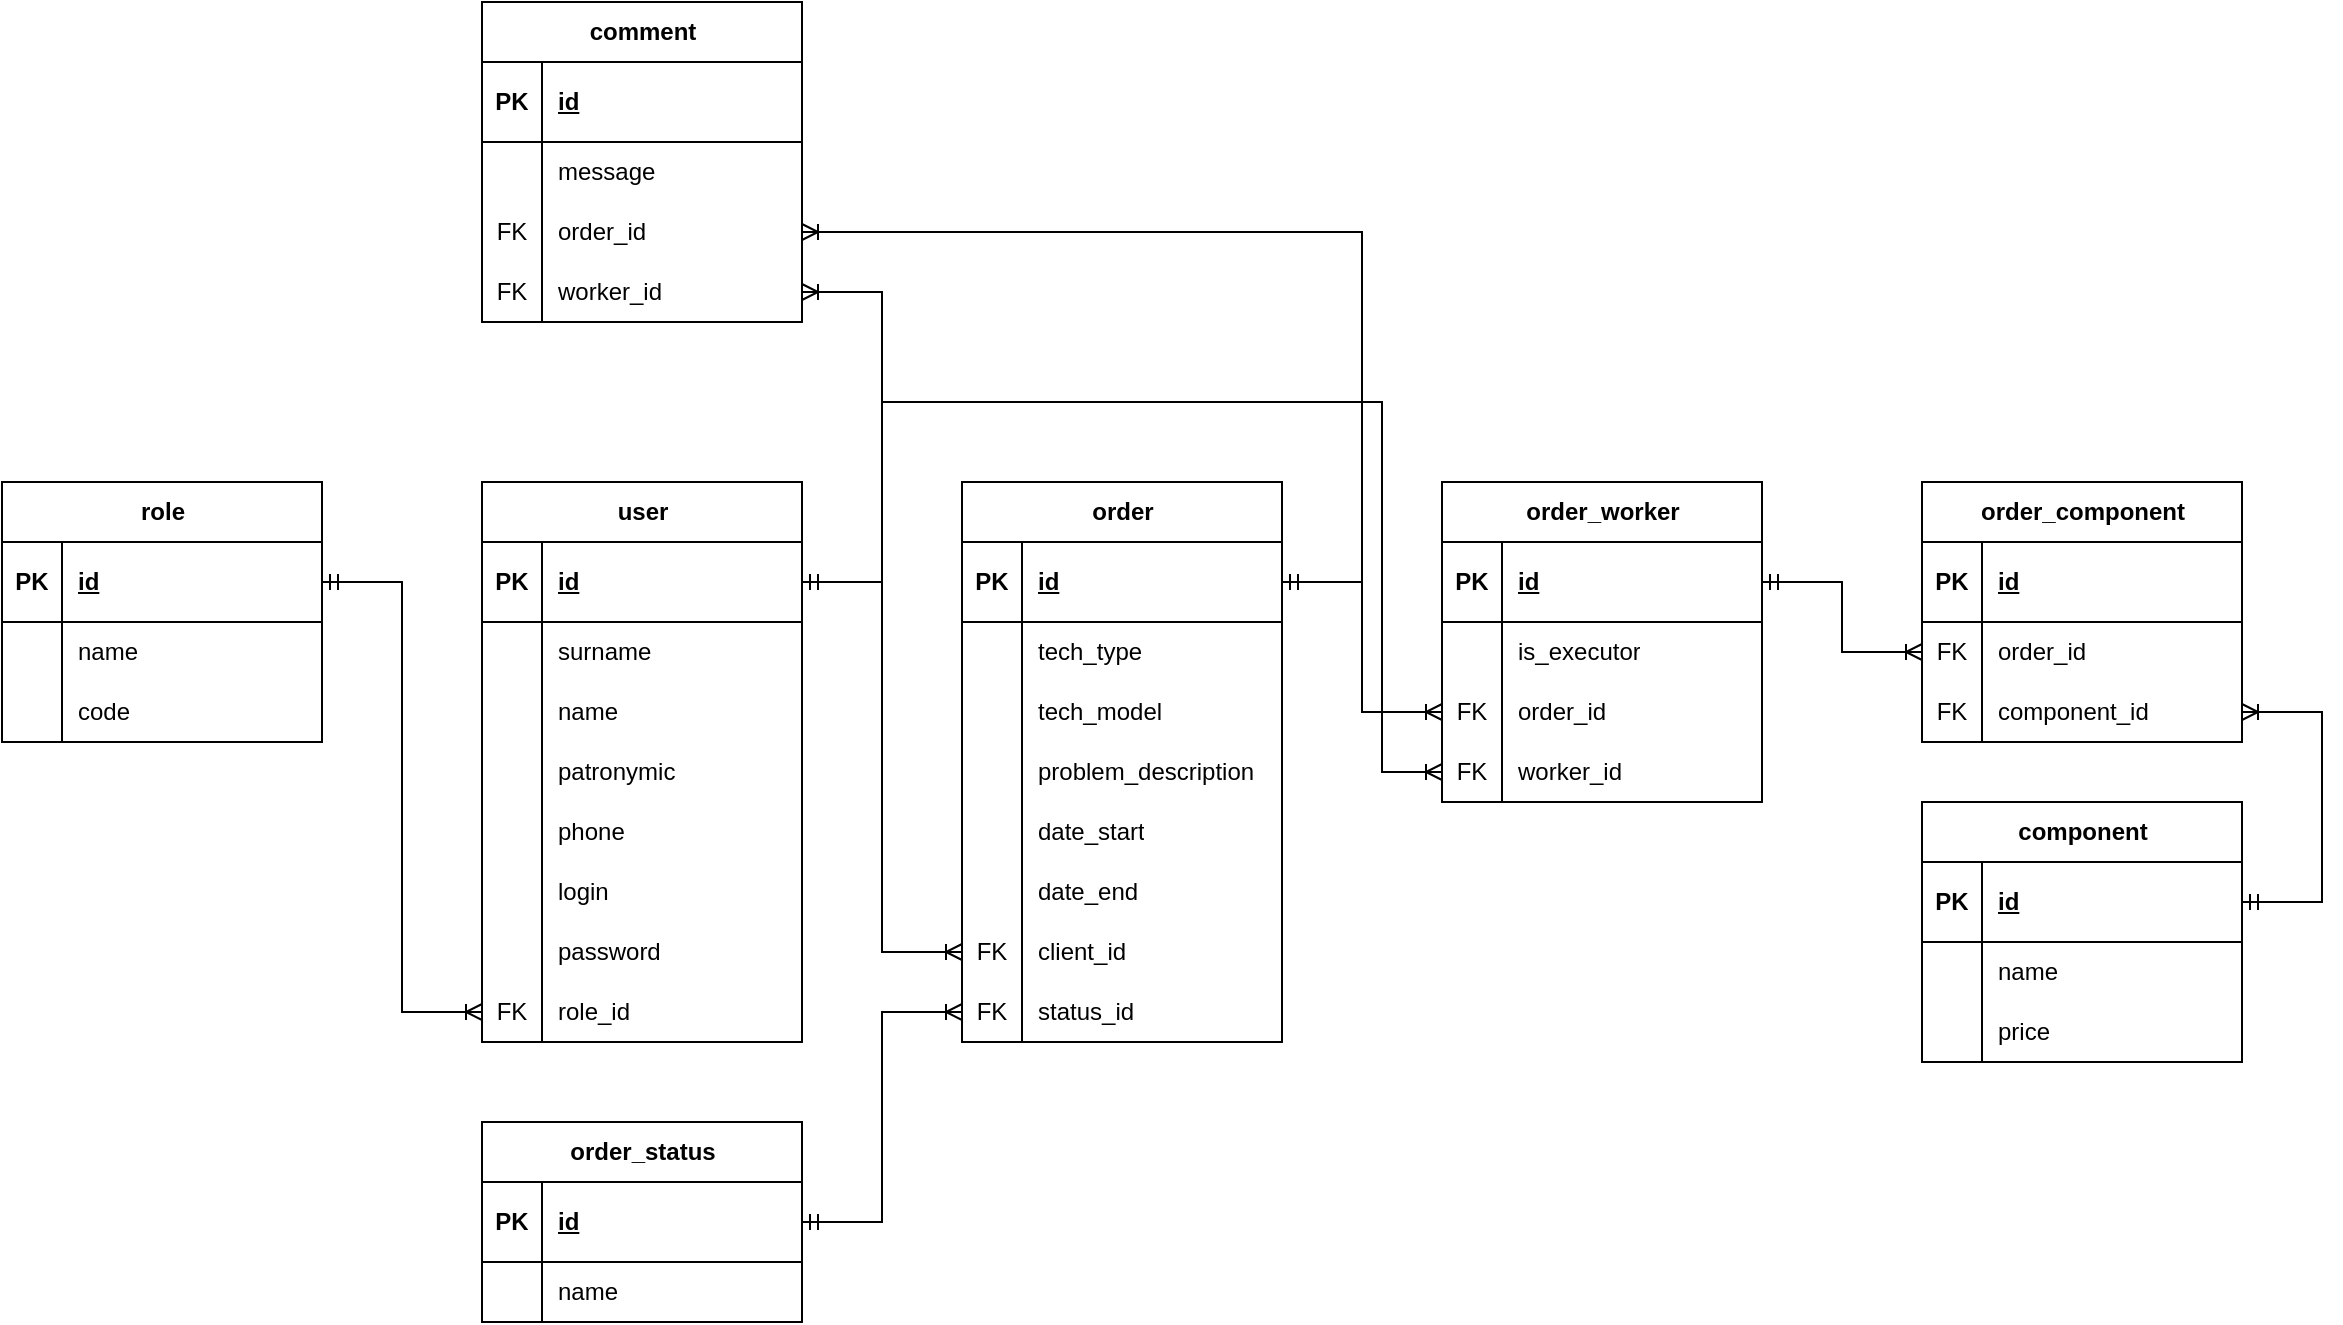 <mxfile version="15.7.3" type="device"><diagram id="bBFixAS0DrhPVxYK0DQF" name="Страница 1"><mxGraphModel dx="275" dy="865" grid="1" gridSize="10" guides="1" tooltips="1" connect="1" arrows="1" fold="1" page="1" pageScale="1" pageWidth="827" pageHeight="1169" math="0" shadow="0"><root><mxCell id="0"/><mxCell id="1" parent="0"/><mxCell id="Wb3iRAoy9shDmQej-OKJ-7" value="order" style="shape=table;startSize=30;container=1;collapsible=1;childLayout=tableLayout;fixedRows=1;rowLines=0;fontStyle=1;align=center;resizeLast=1;html=1;" parent="1" vertex="1"><mxGeometry x="1360" y="720" width="160" height="280" as="geometry"/></mxCell><mxCell id="Wb3iRAoy9shDmQej-OKJ-8" value="" style="shape=tableRow;horizontal=0;startSize=0;swimlaneHead=0;swimlaneBody=0;fillColor=none;collapsible=0;dropTarget=0;points=[[0,0.5],[1,0.5]];portConstraint=eastwest;top=0;left=0;right=0;bottom=1;" parent="Wb3iRAoy9shDmQej-OKJ-7" vertex="1"><mxGeometry y="30" width="160" height="40" as="geometry"/></mxCell><mxCell id="Wb3iRAoy9shDmQej-OKJ-9" value="PK" style="shape=partialRectangle;connectable=0;fillColor=none;top=0;left=0;bottom=0;right=0;fontStyle=1;overflow=hidden;whiteSpace=wrap;html=1;" parent="Wb3iRAoy9shDmQej-OKJ-8" vertex="1"><mxGeometry width="30" height="40" as="geometry"><mxRectangle width="30" height="40" as="alternateBounds"/></mxGeometry></mxCell><mxCell id="Wb3iRAoy9shDmQej-OKJ-10" value="id" style="shape=partialRectangle;connectable=0;fillColor=none;top=0;left=0;bottom=0;right=0;align=left;spacingLeft=6;fontStyle=5;overflow=hidden;whiteSpace=wrap;html=1;" parent="Wb3iRAoy9shDmQej-OKJ-8" vertex="1"><mxGeometry x="30" width="130" height="40" as="geometry"><mxRectangle width="130" height="40" as="alternateBounds"/></mxGeometry></mxCell><mxCell id="Wb3iRAoy9shDmQej-OKJ-11" value="" style="shape=tableRow;horizontal=0;startSize=0;swimlaneHead=0;swimlaneBody=0;fillColor=none;collapsible=0;dropTarget=0;points=[[0,0.5],[1,0.5]];portConstraint=eastwest;top=0;left=0;right=0;bottom=0;" parent="Wb3iRAoy9shDmQej-OKJ-7" vertex="1"><mxGeometry y="70" width="160" height="30" as="geometry"/></mxCell><mxCell id="Wb3iRAoy9shDmQej-OKJ-12" value="" style="shape=partialRectangle;connectable=0;fillColor=none;top=0;left=0;bottom=0;right=0;editable=1;overflow=hidden;whiteSpace=wrap;html=1;" parent="Wb3iRAoy9shDmQej-OKJ-11" vertex="1"><mxGeometry width="30" height="30" as="geometry"><mxRectangle width="30" height="30" as="alternateBounds"/></mxGeometry></mxCell><mxCell id="Wb3iRAoy9shDmQej-OKJ-13" value="tech_type" style="shape=partialRectangle;connectable=0;fillColor=none;top=0;left=0;bottom=0;right=0;align=left;spacingLeft=6;overflow=hidden;whiteSpace=wrap;html=1;" parent="Wb3iRAoy9shDmQej-OKJ-11" vertex="1"><mxGeometry x="30" width="130" height="30" as="geometry"><mxRectangle width="130" height="30" as="alternateBounds"/></mxGeometry></mxCell><mxCell id="Wb3iRAoy9shDmQej-OKJ-14" value="" style="shape=tableRow;horizontal=0;startSize=0;swimlaneHead=0;swimlaneBody=0;fillColor=none;collapsible=0;dropTarget=0;points=[[0,0.5],[1,0.5]];portConstraint=eastwest;top=0;left=0;right=0;bottom=0;" parent="Wb3iRAoy9shDmQej-OKJ-7" vertex="1"><mxGeometry y="100" width="160" height="30" as="geometry"/></mxCell><mxCell id="Wb3iRAoy9shDmQej-OKJ-15" value="" style="shape=partialRectangle;connectable=0;fillColor=none;top=0;left=0;bottom=0;right=0;editable=1;overflow=hidden;whiteSpace=wrap;html=1;" parent="Wb3iRAoy9shDmQej-OKJ-14" vertex="1"><mxGeometry width="30" height="30" as="geometry"><mxRectangle width="30" height="30" as="alternateBounds"/></mxGeometry></mxCell><mxCell id="Wb3iRAoy9shDmQej-OKJ-16" value="tech_model" style="shape=partialRectangle;connectable=0;fillColor=none;top=0;left=0;bottom=0;right=0;align=left;spacingLeft=6;overflow=hidden;whiteSpace=wrap;html=1;" parent="Wb3iRAoy9shDmQej-OKJ-14" vertex="1"><mxGeometry x="30" width="130" height="30" as="geometry"><mxRectangle width="130" height="30" as="alternateBounds"/></mxGeometry></mxCell><mxCell id="Wb3iRAoy9shDmQej-OKJ-17" value="" style="shape=tableRow;horizontal=0;startSize=0;swimlaneHead=0;swimlaneBody=0;fillColor=none;collapsible=0;dropTarget=0;points=[[0,0.5],[1,0.5]];portConstraint=eastwest;top=0;left=0;right=0;bottom=0;" parent="Wb3iRAoy9shDmQej-OKJ-7" vertex="1"><mxGeometry y="130" width="160" height="30" as="geometry"/></mxCell><mxCell id="Wb3iRAoy9shDmQej-OKJ-18" value="" style="shape=partialRectangle;connectable=0;fillColor=none;top=0;left=0;bottom=0;right=0;editable=1;overflow=hidden;whiteSpace=wrap;html=1;" parent="Wb3iRAoy9shDmQej-OKJ-17" vertex="1"><mxGeometry width="30" height="30" as="geometry"><mxRectangle width="30" height="30" as="alternateBounds"/></mxGeometry></mxCell><mxCell id="Wb3iRAoy9shDmQej-OKJ-19" value="problem_description" style="shape=partialRectangle;connectable=0;fillColor=none;top=0;left=0;bottom=0;right=0;align=left;spacingLeft=6;overflow=hidden;whiteSpace=wrap;html=1;" parent="Wb3iRAoy9shDmQej-OKJ-17" vertex="1"><mxGeometry x="30" width="130" height="30" as="geometry"><mxRectangle width="130" height="30" as="alternateBounds"/></mxGeometry></mxCell><mxCell id="Wb3iRAoy9shDmQej-OKJ-20" style="shape=tableRow;horizontal=0;startSize=0;swimlaneHead=0;swimlaneBody=0;fillColor=none;collapsible=0;dropTarget=0;points=[[0,0.5],[1,0.5]];portConstraint=eastwest;top=0;left=0;right=0;bottom=0;" parent="Wb3iRAoy9shDmQej-OKJ-7" vertex="1"><mxGeometry y="160" width="160" height="30" as="geometry"/></mxCell><mxCell id="Wb3iRAoy9shDmQej-OKJ-21" style="shape=partialRectangle;connectable=0;fillColor=none;top=0;left=0;bottom=0;right=0;editable=1;overflow=hidden;whiteSpace=wrap;html=1;" parent="Wb3iRAoy9shDmQej-OKJ-20" vertex="1"><mxGeometry width="30" height="30" as="geometry"><mxRectangle width="30" height="30" as="alternateBounds"/></mxGeometry></mxCell><mxCell id="Wb3iRAoy9shDmQej-OKJ-22" value="date_start" style="shape=partialRectangle;connectable=0;fillColor=none;top=0;left=0;bottom=0;right=0;align=left;spacingLeft=6;overflow=hidden;whiteSpace=wrap;html=1;" parent="Wb3iRAoy9shDmQej-OKJ-20" vertex="1"><mxGeometry x="30" width="130" height="30" as="geometry"><mxRectangle width="130" height="30" as="alternateBounds"/></mxGeometry></mxCell><mxCell id="Wb3iRAoy9shDmQej-OKJ-23" style="shape=tableRow;horizontal=0;startSize=0;swimlaneHead=0;swimlaneBody=0;fillColor=none;collapsible=0;dropTarget=0;points=[[0,0.5],[1,0.5]];portConstraint=eastwest;top=0;left=0;right=0;bottom=0;" parent="Wb3iRAoy9shDmQej-OKJ-7" vertex="1"><mxGeometry y="190" width="160" height="30" as="geometry"/></mxCell><mxCell id="Wb3iRAoy9shDmQej-OKJ-24" value="" style="shape=partialRectangle;connectable=0;fillColor=none;top=0;left=0;bottom=0;right=0;editable=1;overflow=hidden;whiteSpace=wrap;html=1;" parent="Wb3iRAoy9shDmQej-OKJ-23" vertex="1"><mxGeometry width="30" height="30" as="geometry"><mxRectangle width="30" height="30" as="alternateBounds"/></mxGeometry></mxCell><mxCell id="Wb3iRAoy9shDmQej-OKJ-25" value="date_end" style="shape=partialRectangle;connectable=0;fillColor=none;top=0;left=0;bottom=0;right=0;align=left;spacingLeft=6;overflow=hidden;whiteSpace=wrap;html=1;" parent="Wb3iRAoy9shDmQej-OKJ-23" vertex="1"><mxGeometry x="30" width="130" height="30" as="geometry"><mxRectangle width="130" height="30" as="alternateBounds"/></mxGeometry></mxCell><mxCell id="Wb3iRAoy9shDmQej-OKJ-26" style="shape=tableRow;horizontal=0;startSize=0;swimlaneHead=0;swimlaneBody=0;fillColor=none;collapsible=0;dropTarget=0;points=[[0,0.5],[1,0.5]];portConstraint=eastwest;top=0;left=0;right=0;bottom=0;" parent="Wb3iRAoy9shDmQej-OKJ-7" vertex="1"><mxGeometry y="220" width="160" height="30" as="geometry"/></mxCell><mxCell id="Wb3iRAoy9shDmQej-OKJ-27" value="FK" style="shape=partialRectangle;connectable=0;fillColor=none;top=0;left=0;bottom=0;right=0;editable=1;overflow=hidden;whiteSpace=wrap;html=1;" parent="Wb3iRAoy9shDmQej-OKJ-26" vertex="1"><mxGeometry width="30" height="30" as="geometry"><mxRectangle width="30" height="30" as="alternateBounds"/></mxGeometry></mxCell><mxCell id="Wb3iRAoy9shDmQej-OKJ-28" value="client_id" style="shape=partialRectangle;connectable=0;fillColor=none;top=0;left=0;bottom=0;right=0;align=left;spacingLeft=6;overflow=hidden;whiteSpace=wrap;html=1;" parent="Wb3iRAoy9shDmQej-OKJ-26" vertex="1"><mxGeometry x="30" width="130" height="30" as="geometry"><mxRectangle width="130" height="30" as="alternateBounds"/></mxGeometry></mxCell><mxCell id="Wb3iRAoy9shDmQej-OKJ-29" style="shape=tableRow;horizontal=0;startSize=0;swimlaneHead=0;swimlaneBody=0;fillColor=none;collapsible=0;dropTarget=0;points=[[0,0.5],[1,0.5]];portConstraint=eastwest;top=0;left=0;right=0;bottom=0;" parent="Wb3iRAoy9shDmQej-OKJ-7" vertex="1"><mxGeometry y="250" width="160" height="30" as="geometry"/></mxCell><mxCell id="Wb3iRAoy9shDmQej-OKJ-30" value="FK" style="shape=partialRectangle;connectable=0;fillColor=none;top=0;left=0;bottom=0;right=0;editable=1;overflow=hidden;whiteSpace=wrap;html=1;" parent="Wb3iRAoy9shDmQej-OKJ-29" vertex="1"><mxGeometry width="30" height="30" as="geometry"><mxRectangle width="30" height="30" as="alternateBounds"/></mxGeometry></mxCell><mxCell id="Wb3iRAoy9shDmQej-OKJ-31" value="status_id" style="shape=partialRectangle;connectable=0;fillColor=none;top=0;left=0;bottom=0;right=0;align=left;spacingLeft=6;overflow=hidden;whiteSpace=wrap;html=1;" parent="Wb3iRAoy9shDmQej-OKJ-29" vertex="1"><mxGeometry x="30" width="130" height="30" as="geometry"><mxRectangle width="130" height="30" as="alternateBounds"/></mxGeometry></mxCell><mxCell id="Wb3iRAoy9shDmQej-OKJ-32" value="order_status" style="shape=table;startSize=30;container=1;collapsible=1;childLayout=tableLayout;fixedRows=1;rowLines=0;fontStyle=1;align=center;resizeLast=1;html=1;" parent="1" vertex="1"><mxGeometry x="1120" y="1040" width="160" height="100" as="geometry"/></mxCell><mxCell id="Wb3iRAoy9shDmQej-OKJ-33" value="" style="shape=tableRow;horizontal=0;startSize=0;swimlaneHead=0;swimlaneBody=0;fillColor=none;collapsible=0;dropTarget=0;points=[[0,0.5],[1,0.5]];portConstraint=eastwest;top=0;left=0;right=0;bottom=1;" parent="Wb3iRAoy9shDmQej-OKJ-32" vertex="1"><mxGeometry y="30" width="160" height="40" as="geometry"/></mxCell><mxCell id="Wb3iRAoy9shDmQej-OKJ-34" value="PK" style="shape=partialRectangle;connectable=0;fillColor=none;top=0;left=0;bottom=0;right=0;fontStyle=1;overflow=hidden;whiteSpace=wrap;html=1;" parent="Wb3iRAoy9shDmQej-OKJ-33" vertex="1"><mxGeometry width="30" height="40" as="geometry"><mxRectangle width="30" height="40" as="alternateBounds"/></mxGeometry></mxCell><mxCell id="Wb3iRAoy9shDmQej-OKJ-35" value="id" style="shape=partialRectangle;connectable=0;fillColor=none;top=0;left=0;bottom=0;right=0;align=left;spacingLeft=6;fontStyle=5;overflow=hidden;whiteSpace=wrap;html=1;" parent="Wb3iRAoy9shDmQej-OKJ-33" vertex="1"><mxGeometry x="30" width="130" height="40" as="geometry"><mxRectangle width="130" height="40" as="alternateBounds"/></mxGeometry></mxCell><mxCell id="Wb3iRAoy9shDmQej-OKJ-36" value="" style="shape=tableRow;horizontal=0;startSize=0;swimlaneHead=0;swimlaneBody=0;fillColor=none;collapsible=0;dropTarget=0;points=[[0,0.5],[1,0.5]];portConstraint=eastwest;top=0;left=0;right=0;bottom=0;" parent="Wb3iRAoy9shDmQej-OKJ-32" vertex="1"><mxGeometry y="70" width="160" height="30" as="geometry"/></mxCell><mxCell id="Wb3iRAoy9shDmQej-OKJ-37" value="" style="shape=partialRectangle;connectable=0;fillColor=none;top=0;left=0;bottom=0;right=0;editable=1;overflow=hidden;whiteSpace=wrap;html=1;" parent="Wb3iRAoy9shDmQej-OKJ-36" vertex="1"><mxGeometry width="30" height="30" as="geometry"><mxRectangle width="30" height="30" as="alternateBounds"/></mxGeometry></mxCell><mxCell id="Wb3iRAoy9shDmQej-OKJ-38" value="name" style="shape=partialRectangle;connectable=0;fillColor=none;top=0;left=0;bottom=0;right=0;align=left;spacingLeft=6;overflow=hidden;whiteSpace=wrap;html=1;" parent="Wb3iRAoy9shDmQej-OKJ-36" vertex="1"><mxGeometry x="30" width="130" height="30" as="geometry"><mxRectangle width="130" height="30" as="alternateBounds"/></mxGeometry></mxCell><mxCell id="Wb3iRAoy9shDmQej-OKJ-40" value="user" style="shape=table;startSize=30;container=1;collapsible=1;childLayout=tableLayout;fixedRows=1;rowLines=0;fontStyle=1;align=center;resizeLast=1;html=1;" parent="1" vertex="1"><mxGeometry x="1120" y="720" width="160" height="280" as="geometry"/></mxCell><mxCell id="Wb3iRAoy9shDmQej-OKJ-41" value="" style="shape=tableRow;horizontal=0;startSize=0;swimlaneHead=0;swimlaneBody=0;fillColor=none;collapsible=0;dropTarget=0;points=[[0,0.5],[1,0.5]];portConstraint=eastwest;top=0;left=0;right=0;bottom=1;" parent="Wb3iRAoy9shDmQej-OKJ-40" vertex="1"><mxGeometry y="30" width="160" height="40" as="geometry"/></mxCell><mxCell id="Wb3iRAoy9shDmQej-OKJ-42" value="PK" style="shape=partialRectangle;connectable=0;fillColor=none;top=0;left=0;bottom=0;right=0;fontStyle=1;overflow=hidden;whiteSpace=wrap;html=1;" parent="Wb3iRAoy9shDmQej-OKJ-41" vertex="1"><mxGeometry width="30" height="40" as="geometry"><mxRectangle width="30" height="40" as="alternateBounds"/></mxGeometry></mxCell><mxCell id="Wb3iRAoy9shDmQej-OKJ-43" value="id" style="shape=partialRectangle;connectable=0;fillColor=none;top=0;left=0;bottom=0;right=0;align=left;spacingLeft=6;fontStyle=5;overflow=hidden;whiteSpace=wrap;html=1;" parent="Wb3iRAoy9shDmQej-OKJ-41" vertex="1"><mxGeometry x="30" width="130" height="40" as="geometry"><mxRectangle width="130" height="40" as="alternateBounds"/></mxGeometry></mxCell><mxCell id="Wb3iRAoy9shDmQej-OKJ-44" value="" style="shape=tableRow;horizontal=0;startSize=0;swimlaneHead=0;swimlaneBody=0;fillColor=none;collapsible=0;dropTarget=0;points=[[0,0.5],[1,0.5]];portConstraint=eastwest;top=0;left=0;right=0;bottom=0;" parent="Wb3iRAoy9shDmQej-OKJ-40" vertex="1"><mxGeometry y="70" width="160" height="30" as="geometry"/></mxCell><mxCell id="Wb3iRAoy9shDmQej-OKJ-45" value="" style="shape=partialRectangle;connectable=0;fillColor=none;top=0;left=0;bottom=0;right=0;editable=1;overflow=hidden;whiteSpace=wrap;html=1;" parent="Wb3iRAoy9shDmQej-OKJ-44" vertex="1"><mxGeometry width="30" height="30" as="geometry"><mxRectangle width="30" height="30" as="alternateBounds"/></mxGeometry></mxCell><mxCell id="Wb3iRAoy9shDmQej-OKJ-46" value="surname" style="shape=partialRectangle;connectable=0;fillColor=none;top=0;left=0;bottom=0;right=0;align=left;spacingLeft=6;overflow=hidden;whiteSpace=wrap;html=1;" parent="Wb3iRAoy9shDmQej-OKJ-44" vertex="1"><mxGeometry x="30" width="130" height="30" as="geometry"><mxRectangle width="130" height="30" as="alternateBounds"/></mxGeometry></mxCell><mxCell id="Wb3iRAoy9shDmQej-OKJ-47" value="" style="shape=tableRow;horizontal=0;startSize=0;swimlaneHead=0;swimlaneBody=0;fillColor=none;collapsible=0;dropTarget=0;points=[[0,0.5],[1,0.5]];portConstraint=eastwest;top=0;left=0;right=0;bottom=0;" parent="Wb3iRAoy9shDmQej-OKJ-40" vertex="1"><mxGeometry y="100" width="160" height="30" as="geometry"/></mxCell><mxCell id="Wb3iRAoy9shDmQej-OKJ-48" value="" style="shape=partialRectangle;connectable=0;fillColor=none;top=0;left=0;bottom=0;right=0;editable=1;overflow=hidden;whiteSpace=wrap;html=1;" parent="Wb3iRAoy9shDmQej-OKJ-47" vertex="1"><mxGeometry width="30" height="30" as="geometry"><mxRectangle width="30" height="30" as="alternateBounds"/></mxGeometry></mxCell><mxCell id="Wb3iRAoy9shDmQej-OKJ-49" value="name" style="shape=partialRectangle;connectable=0;fillColor=none;top=0;left=0;bottom=0;right=0;align=left;spacingLeft=6;overflow=hidden;whiteSpace=wrap;html=1;" parent="Wb3iRAoy9shDmQej-OKJ-47" vertex="1"><mxGeometry x="30" width="130" height="30" as="geometry"><mxRectangle width="130" height="30" as="alternateBounds"/></mxGeometry></mxCell><mxCell id="Wb3iRAoy9shDmQej-OKJ-50" value="" style="shape=tableRow;horizontal=0;startSize=0;swimlaneHead=0;swimlaneBody=0;fillColor=none;collapsible=0;dropTarget=0;points=[[0,0.5],[1,0.5]];portConstraint=eastwest;top=0;left=0;right=0;bottom=0;" parent="Wb3iRAoy9shDmQej-OKJ-40" vertex="1"><mxGeometry y="130" width="160" height="30" as="geometry"/></mxCell><mxCell id="Wb3iRAoy9shDmQej-OKJ-51" value="" style="shape=partialRectangle;connectable=0;fillColor=none;top=0;left=0;bottom=0;right=0;editable=1;overflow=hidden;whiteSpace=wrap;html=1;" parent="Wb3iRAoy9shDmQej-OKJ-50" vertex="1"><mxGeometry width="30" height="30" as="geometry"><mxRectangle width="30" height="30" as="alternateBounds"/></mxGeometry></mxCell><mxCell id="Wb3iRAoy9shDmQej-OKJ-52" value="patronymic" style="shape=partialRectangle;connectable=0;fillColor=none;top=0;left=0;bottom=0;right=0;align=left;spacingLeft=6;overflow=hidden;whiteSpace=wrap;html=1;" parent="Wb3iRAoy9shDmQej-OKJ-50" vertex="1"><mxGeometry x="30" width="130" height="30" as="geometry"><mxRectangle width="130" height="30" as="alternateBounds"/></mxGeometry></mxCell><mxCell id="Wb3iRAoy9shDmQej-OKJ-53" style="shape=tableRow;horizontal=0;startSize=0;swimlaneHead=0;swimlaneBody=0;fillColor=none;collapsible=0;dropTarget=0;points=[[0,0.5],[1,0.5]];portConstraint=eastwest;top=0;left=0;right=0;bottom=0;" parent="Wb3iRAoy9shDmQej-OKJ-40" vertex="1"><mxGeometry y="160" width="160" height="30" as="geometry"/></mxCell><mxCell id="Wb3iRAoy9shDmQej-OKJ-54" style="shape=partialRectangle;connectable=0;fillColor=none;top=0;left=0;bottom=0;right=0;editable=1;overflow=hidden;whiteSpace=wrap;html=1;" parent="Wb3iRAoy9shDmQej-OKJ-53" vertex="1"><mxGeometry width="30" height="30" as="geometry"><mxRectangle width="30" height="30" as="alternateBounds"/></mxGeometry></mxCell><mxCell id="Wb3iRAoy9shDmQej-OKJ-55" value="phone" style="shape=partialRectangle;connectable=0;fillColor=none;top=0;left=0;bottom=0;right=0;align=left;spacingLeft=6;overflow=hidden;whiteSpace=wrap;html=1;" parent="Wb3iRAoy9shDmQej-OKJ-53" vertex="1"><mxGeometry x="30" width="130" height="30" as="geometry"><mxRectangle width="130" height="30" as="alternateBounds"/></mxGeometry></mxCell><mxCell id="Wb3iRAoy9shDmQej-OKJ-56" style="shape=tableRow;horizontal=0;startSize=0;swimlaneHead=0;swimlaneBody=0;fillColor=none;collapsible=0;dropTarget=0;points=[[0,0.5],[1,0.5]];portConstraint=eastwest;top=0;left=0;right=0;bottom=0;" parent="Wb3iRAoy9shDmQej-OKJ-40" vertex="1"><mxGeometry y="190" width="160" height="30" as="geometry"/></mxCell><mxCell id="Wb3iRAoy9shDmQej-OKJ-57" style="shape=partialRectangle;connectable=0;fillColor=none;top=0;left=0;bottom=0;right=0;editable=1;overflow=hidden;whiteSpace=wrap;html=1;" parent="Wb3iRAoy9shDmQej-OKJ-56" vertex="1"><mxGeometry width="30" height="30" as="geometry"><mxRectangle width="30" height="30" as="alternateBounds"/></mxGeometry></mxCell><mxCell id="Wb3iRAoy9shDmQej-OKJ-58" value="login" style="shape=partialRectangle;connectable=0;fillColor=none;top=0;left=0;bottom=0;right=0;align=left;spacingLeft=6;overflow=hidden;whiteSpace=wrap;html=1;" parent="Wb3iRAoy9shDmQej-OKJ-56" vertex="1"><mxGeometry x="30" width="130" height="30" as="geometry"><mxRectangle width="130" height="30" as="alternateBounds"/></mxGeometry></mxCell><mxCell id="Wb3iRAoy9shDmQej-OKJ-59" style="shape=tableRow;horizontal=0;startSize=0;swimlaneHead=0;swimlaneBody=0;fillColor=none;collapsible=0;dropTarget=0;points=[[0,0.5],[1,0.5]];portConstraint=eastwest;top=0;left=0;right=0;bottom=0;" parent="Wb3iRAoy9shDmQej-OKJ-40" vertex="1"><mxGeometry y="220" width="160" height="30" as="geometry"/></mxCell><mxCell id="Wb3iRAoy9shDmQej-OKJ-60" style="shape=partialRectangle;connectable=0;fillColor=none;top=0;left=0;bottom=0;right=0;editable=1;overflow=hidden;whiteSpace=wrap;html=1;" parent="Wb3iRAoy9shDmQej-OKJ-59" vertex="1"><mxGeometry width="30" height="30" as="geometry"><mxRectangle width="30" height="30" as="alternateBounds"/></mxGeometry></mxCell><mxCell id="Wb3iRAoy9shDmQej-OKJ-61" value="password" style="shape=partialRectangle;connectable=0;fillColor=none;top=0;left=0;bottom=0;right=0;align=left;spacingLeft=6;overflow=hidden;whiteSpace=wrap;html=1;" parent="Wb3iRAoy9shDmQej-OKJ-59" vertex="1"><mxGeometry x="30" width="130" height="30" as="geometry"><mxRectangle width="130" height="30" as="alternateBounds"/></mxGeometry></mxCell><mxCell id="Wb3iRAoy9shDmQej-OKJ-62" style="shape=tableRow;horizontal=0;startSize=0;swimlaneHead=0;swimlaneBody=0;fillColor=none;collapsible=0;dropTarget=0;points=[[0,0.5],[1,0.5]];portConstraint=eastwest;top=0;left=0;right=0;bottom=0;" parent="Wb3iRAoy9shDmQej-OKJ-40" vertex="1"><mxGeometry y="250" width="160" height="30" as="geometry"/></mxCell><mxCell id="Wb3iRAoy9shDmQej-OKJ-63" value="FK" style="shape=partialRectangle;connectable=0;fillColor=none;top=0;left=0;bottom=0;right=0;editable=1;overflow=hidden;whiteSpace=wrap;html=1;" parent="Wb3iRAoy9shDmQej-OKJ-62" vertex="1"><mxGeometry width="30" height="30" as="geometry"><mxRectangle width="30" height="30" as="alternateBounds"/></mxGeometry></mxCell><mxCell id="Wb3iRAoy9shDmQej-OKJ-64" value="role_id" style="shape=partialRectangle;connectable=0;fillColor=none;top=0;left=0;bottom=0;right=0;align=left;spacingLeft=6;overflow=hidden;whiteSpace=wrap;html=1;" parent="Wb3iRAoy9shDmQej-OKJ-62" vertex="1"><mxGeometry x="30" width="130" height="30" as="geometry"><mxRectangle width="130" height="30" as="alternateBounds"/></mxGeometry></mxCell><mxCell id="Wb3iRAoy9shDmQej-OKJ-65" value="role" style="shape=table;startSize=30;container=1;collapsible=1;childLayout=tableLayout;fixedRows=1;rowLines=0;fontStyle=1;align=center;resizeLast=1;html=1;" parent="1" vertex="1"><mxGeometry x="880" y="720" width="160" height="130" as="geometry"/></mxCell><mxCell id="Wb3iRAoy9shDmQej-OKJ-66" value="" style="shape=tableRow;horizontal=0;startSize=0;swimlaneHead=0;swimlaneBody=0;fillColor=none;collapsible=0;dropTarget=0;points=[[0,0.5],[1,0.5]];portConstraint=eastwest;top=0;left=0;right=0;bottom=1;" parent="Wb3iRAoy9shDmQej-OKJ-65" vertex="1"><mxGeometry y="30" width="160" height="40" as="geometry"/></mxCell><mxCell id="Wb3iRAoy9shDmQej-OKJ-67" value="PK" style="shape=partialRectangle;connectable=0;fillColor=none;top=0;left=0;bottom=0;right=0;fontStyle=1;overflow=hidden;whiteSpace=wrap;html=1;" parent="Wb3iRAoy9shDmQej-OKJ-66" vertex="1"><mxGeometry width="30" height="40" as="geometry"><mxRectangle width="30" height="40" as="alternateBounds"/></mxGeometry></mxCell><mxCell id="Wb3iRAoy9shDmQej-OKJ-68" value="id" style="shape=partialRectangle;connectable=0;fillColor=none;top=0;left=0;bottom=0;right=0;align=left;spacingLeft=6;fontStyle=5;overflow=hidden;whiteSpace=wrap;html=1;" parent="Wb3iRAoy9shDmQej-OKJ-66" vertex="1"><mxGeometry x="30" width="130" height="40" as="geometry"><mxRectangle width="130" height="40" as="alternateBounds"/></mxGeometry></mxCell><mxCell id="Wb3iRAoy9shDmQej-OKJ-69" value="" style="shape=tableRow;horizontal=0;startSize=0;swimlaneHead=0;swimlaneBody=0;fillColor=none;collapsible=0;dropTarget=0;points=[[0,0.5],[1,0.5]];portConstraint=eastwest;top=0;left=0;right=0;bottom=0;" parent="Wb3iRAoy9shDmQej-OKJ-65" vertex="1"><mxGeometry y="70" width="160" height="30" as="geometry"/></mxCell><mxCell id="Wb3iRAoy9shDmQej-OKJ-70" value="" style="shape=partialRectangle;connectable=0;fillColor=none;top=0;left=0;bottom=0;right=0;editable=1;overflow=hidden;whiteSpace=wrap;html=1;" parent="Wb3iRAoy9shDmQej-OKJ-69" vertex="1"><mxGeometry width="30" height="30" as="geometry"><mxRectangle width="30" height="30" as="alternateBounds"/></mxGeometry></mxCell><mxCell id="Wb3iRAoy9shDmQej-OKJ-71" value="name" style="shape=partialRectangle;connectable=0;fillColor=none;top=0;left=0;bottom=0;right=0;align=left;spacingLeft=6;overflow=hidden;whiteSpace=wrap;html=1;" parent="Wb3iRAoy9shDmQej-OKJ-69" vertex="1"><mxGeometry x="30" width="130" height="30" as="geometry"><mxRectangle width="130" height="30" as="alternateBounds"/></mxGeometry></mxCell><mxCell id="Wb3iRAoy9shDmQej-OKJ-72" style="shape=tableRow;horizontal=0;startSize=0;swimlaneHead=0;swimlaneBody=0;fillColor=none;collapsible=0;dropTarget=0;points=[[0,0.5],[1,0.5]];portConstraint=eastwest;top=0;left=0;right=0;bottom=0;" parent="Wb3iRAoy9shDmQej-OKJ-65" vertex="1"><mxGeometry y="100" width="160" height="30" as="geometry"/></mxCell><mxCell id="Wb3iRAoy9shDmQej-OKJ-73" style="shape=partialRectangle;connectable=0;fillColor=none;top=0;left=0;bottom=0;right=0;editable=1;overflow=hidden;whiteSpace=wrap;html=1;" parent="Wb3iRAoy9shDmQej-OKJ-72" vertex="1"><mxGeometry width="30" height="30" as="geometry"><mxRectangle width="30" height="30" as="alternateBounds"/></mxGeometry></mxCell><mxCell id="Wb3iRAoy9shDmQej-OKJ-74" value="code" style="shape=partialRectangle;connectable=0;fillColor=none;top=0;left=0;bottom=0;right=0;align=left;spacingLeft=6;overflow=hidden;whiteSpace=wrap;html=1;" parent="Wb3iRAoy9shDmQej-OKJ-72" vertex="1"><mxGeometry x="30" width="130" height="30" as="geometry"><mxRectangle width="130" height="30" as="alternateBounds"/></mxGeometry></mxCell><mxCell id="Wb3iRAoy9shDmQej-OKJ-77" value="order_worker" style="shape=table;startSize=30;container=1;collapsible=1;childLayout=tableLayout;fixedRows=1;rowLines=0;fontStyle=1;align=center;resizeLast=1;html=1;" parent="1" vertex="1"><mxGeometry x="1600" y="720" width="160" height="160" as="geometry"/></mxCell><mxCell id="Wb3iRAoy9shDmQej-OKJ-78" value="" style="shape=tableRow;horizontal=0;startSize=0;swimlaneHead=0;swimlaneBody=0;fillColor=none;collapsible=0;dropTarget=0;points=[[0,0.5],[1,0.5]];portConstraint=eastwest;top=0;left=0;right=0;bottom=1;" parent="Wb3iRAoy9shDmQej-OKJ-77" vertex="1"><mxGeometry y="30" width="160" height="40" as="geometry"/></mxCell><mxCell id="Wb3iRAoy9shDmQej-OKJ-79" value="PK" style="shape=partialRectangle;connectable=0;fillColor=none;top=0;left=0;bottom=0;right=0;fontStyle=1;overflow=hidden;whiteSpace=wrap;html=1;" parent="Wb3iRAoy9shDmQej-OKJ-78" vertex="1"><mxGeometry width="30" height="40" as="geometry"><mxRectangle width="30" height="40" as="alternateBounds"/></mxGeometry></mxCell><mxCell id="Wb3iRAoy9shDmQej-OKJ-80" value="id" style="shape=partialRectangle;connectable=0;fillColor=none;top=0;left=0;bottom=0;right=0;align=left;spacingLeft=6;fontStyle=5;overflow=hidden;whiteSpace=wrap;html=1;" parent="Wb3iRAoy9shDmQej-OKJ-78" vertex="1"><mxGeometry x="30" width="130" height="40" as="geometry"><mxRectangle width="130" height="40" as="alternateBounds"/></mxGeometry></mxCell><mxCell id="Wb3iRAoy9shDmQej-OKJ-81" value="" style="shape=tableRow;horizontal=0;startSize=0;swimlaneHead=0;swimlaneBody=0;fillColor=none;collapsible=0;dropTarget=0;points=[[0,0.5],[1,0.5]];portConstraint=eastwest;top=0;left=0;right=0;bottom=0;" parent="Wb3iRAoy9shDmQej-OKJ-77" vertex="1"><mxGeometry y="70" width="160" height="30" as="geometry"/></mxCell><mxCell id="Wb3iRAoy9shDmQej-OKJ-82" value="" style="shape=partialRectangle;connectable=0;fillColor=none;top=0;left=0;bottom=0;right=0;editable=1;overflow=hidden;whiteSpace=wrap;html=1;" parent="Wb3iRAoy9shDmQej-OKJ-81" vertex="1"><mxGeometry width="30" height="30" as="geometry"><mxRectangle width="30" height="30" as="alternateBounds"/></mxGeometry></mxCell><mxCell id="Wb3iRAoy9shDmQej-OKJ-83" value="is_executor" style="shape=partialRectangle;connectable=0;fillColor=none;top=0;left=0;bottom=0;right=0;align=left;spacingLeft=6;overflow=hidden;whiteSpace=wrap;html=1;" parent="Wb3iRAoy9shDmQej-OKJ-81" vertex="1"><mxGeometry x="30" width="130" height="30" as="geometry"><mxRectangle width="130" height="30" as="alternateBounds"/></mxGeometry></mxCell><mxCell id="Wb3iRAoy9shDmQej-OKJ-84" value="" style="shape=tableRow;horizontal=0;startSize=0;swimlaneHead=0;swimlaneBody=0;fillColor=none;collapsible=0;dropTarget=0;points=[[0,0.5],[1,0.5]];portConstraint=eastwest;top=0;left=0;right=0;bottom=0;" parent="Wb3iRAoy9shDmQej-OKJ-77" vertex="1"><mxGeometry y="100" width="160" height="30" as="geometry"/></mxCell><mxCell id="Wb3iRAoy9shDmQej-OKJ-85" value="FK" style="shape=partialRectangle;connectable=0;fillColor=none;top=0;left=0;bottom=0;right=0;editable=1;overflow=hidden;whiteSpace=wrap;html=1;" parent="Wb3iRAoy9shDmQej-OKJ-84" vertex="1"><mxGeometry width="30" height="30" as="geometry"><mxRectangle width="30" height="30" as="alternateBounds"/></mxGeometry></mxCell><mxCell id="Wb3iRAoy9shDmQej-OKJ-86" value="order_id" style="shape=partialRectangle;connectable=0;fillColor=none;top=0;left=0;bottom=0;right=0;align=left;spacingLeft=6;overflow=hidden;whiteSpace=wrap;html=1;" parent="Wb3iRAoy9shDmQej-OKJ-84" vertex="1"><mxGeometry x="30" width="130" height="30" as="geometry"><mxRectangle width="130" height="30" as="alternateBounds"/></mxGeometry></mxCell><mxCell id="Wb3iRAoy9shDmQej-OKJ-87" value="" style="shape=tableRow;horizontal=0;startSize=0;swimlaneHead=0;swimlaneBody=0;fillColor=none;collapsible=0;dropTarget=0;points=[[0,0.5],[1,0.5]];portConstraint=eastwest;top=0;left=0;right=0;bottom=0;" parent="Wb3iRAoy9shDmQej-OKJ-77" vertex="1"><mxGeometry y="130" width="160" height="30" as="geometry"/></mxCell><mxCell id="Wb3iRAoy9shDmQej-OKJ-88" value="FK" style="shape=partialRectangle;connectable=0;fillColor=none;top=0;left=0;bottom=0;right=0;editable=1;overflow=hidden;whiteSpace=wrap;html=1;" parent="Wb3iRAoy9shDmQej-OKJ-87" vertex="1"><mxGeometry width="30" height="30" as="geometry"><mxRectangle width="30" height="30" as="alternateBounds"/></mxGeometry></mxCell><mxCell id="Wb3iRAoy9shDmQej-OKJ-89" value="worker_id" style="shape=partialRectangle;connectable=0;fillColor=none;top=0;left=0;bottom=0;right=0;align=left;spacingLeft=6;overflow=hidden;whiteSpace=wrap;html=1;" parent="Wb3iRAoy9shDmQej-OKJ-87" vertex="1"><mxGeometry x="30" width="130" height="30" as="geometry"><mxRectangle width="130" height="30" as="alternateBounds"/></mxGeometry></mxCell><mxCell id="Wb3iRAoy9shDmQej-OKJ-92" value="comment" style="shape=table;startSize=30;container=1;collapsible=1;childLayout=tableLayout;fixedRows=1;rowLines=0;fontStyle=1;align=center;resizeLast=1;html=1;" parent="1" vertex="1"><mxGeometry x="1120" y="480" width="160" height="160" as="geometry"/></mxCell><mxCell id="Wb3iRAoy9shDmQej-OKJ-93" value="" style="shape=tableRow;horizontal=0;startSize=0;swimlaneHead=0;swimlaneBody=0;fillColor=none;collapsible=0;dropTarget=0;points=[[0,0.5],[1,0.5]];portConstraint=eastwest;top=0;left=0;right=0;bottom=1;" parent="Wb3iRAoy9shDmQej-OKJ-92" vertex="1"><mxGeometry y="30" width="160" height="40" as="geometry"/></mxCell><mxCell id="Wb3iRAoy9shDmQej-OKJ-94" value="PK" style="shape=partialRectangle;connectable=0;fillColor=none;top=0;left=0;bottom=0;right=0;fontStyle=1;overflow=hidden;whiteSpace=wrap;html=1;" parent="Wb3iRAoy9shDmQej-OKJ-93" vertex="1"><mxGeometry width="30" height="40" as="geometry"><mxRectangle width="30" height="40" as="alternateBounds"/></mxGeometry></mxCell><mxCell id="Wb3iRAoy9shDmQej-OKJ-95" value="id" style="shape=partialRectangle;connectable=0;fillColor=none;top=0;left=0;bottom=0;right=0;align=left;spacingLeft=6;fontStyle=5;overflow=hidden;whiteSpace=wrap;html=1;" parent="Wb3iRAoy9shDmQej-OKJ-93" vertex="1"><mxGeometry x="30" width="130" height="40" as="geometry"><mxRectangle width="130" height="40" as="alternateBounds"/></mxGeometry></mxCell><mxCell id="Wb3iRAoy9shDmQej-OKJ-96" value="" style="shape=tableRow;horizontal=0;startSize=0;swimlaneHead=0;swimlaneBody=0;fillColor=none;collapsible=0;dropTarget=0;points=[[0,0.5],[1,0.5]];portConstraint=eastwest;top=0;left=0;right=0;bottom=0;" parent="Wb3iRAoy9shDmQej-OKJ-92" vertex="1"><mxGeometry y="70" width="160" height="30" as="geometry"/></mxCell><mxCell id="Wb3iRAoy9shDmQej-OKJ-97" value="" style="shape=partialRectangle;connectable=0;fillColor=none;top=0;left=0;bottom=0;right=0;editable=1;overflow=hidden;whiteSpace=wrap;html=1;" parent="Wb3iRAoy9shDmQej-OKJ-96" vertex="1"><mxGeometry width="30" height="30" as="geometry"><mxRectangle width="30" height="30" as="alternateBounds"/></mxGeometry></mxCell><mxCell id="Wb3iRAoy9shDmQej-OKJ-98" value="message" style="shape=partialRectangle;connectable=0;fillColor=none;top=0;left=0;bottom=0;right=0;align=left;spacingLeft=6;overflow=hidden;whiteSpace=wrap;html=1;" parent="Wb3iRAoy9shDmQej-OKJ-96" vertex="1"><mxGeometry x="30" width="130" height="30" as="geometry"><mxRectangle width="130" height="30" as="alternateBounds"/></mxGeometry></mxCell><mxCell id="Wb3iRAoy9shDmQej-OKJ-99" value="" style="shape=tableRow;horizontal=0;startSize=0;swimlaneHead=0;swimlaneBody=0;fillColor=none;collapsible=0;dropTarget=0;points=[[0,0.5],[1,0.5]];portConstraint=eastwest;top=0;left=0;right=0;bottom=0;" parent="Wb3iRAoy9shDmQej-OKJ-92" vertex="1"><mxGeometry y="100" width="160" height="30" as="geometry"/></mxCell><mxCell id="Wb3iRAoy9shDmQej-OKJ-100" value="FK" style="shape=partialRectangle;connectable=0;fillColor=none;top=0;left=0;bottom=0;right=0;editable=1;overflow=hidden;whiteSpace=wrap;html=1;" parent="Wb3iRAoy9shDmQej-OKJ-99" vertex="1"><mxGeometry width="30" height="30" as="geometry"><mxRectangle width="30" height="30" as="alternateBounds"/></mxGeometry></mxCell><mxCell id="Wb3iRAoy9shDmQej-OKJ-101" value="order_id" style="shape=partialRectangle;connectable=0;fillColor=none;top=0;left=0;bottom=0;right=0;align=left;spacingLeft=6;overflow=hidden;whiteSpace=wrap;html=1;" parent="Wb3iRAoy9shDmQej-OKJ-99" vertex="1"><mxGeometry x="30" width="130" height="30" as="geometry"><mxRectangle width="130" height="30" as="alternateBounds"/></mxGeometry></mxCell><mxCell id="Wb3iRAoy9shDmQej-OKJ-102" value="" style="shape=tableRow;horizontal=0;startSize=0;swimlaneHead=0;swimlaneBody=0;fillColor=none;collapsible=0;dropTarget=0;points=[[0,0.5],[1,0.5]];portConstraint=eastwest;top=0;left=0;right=0;bottom=0;" parent="Wb3iRAoy9shDmQej-OKJ-92" vertex="1"><mxGeometry y="130" width="160" height="30" as="geometry"/></mxCell><mxCell id="Wb3iRAoy9shDmQej-OKJ-103" value="FK" style="shape=partialRectangle;connectable=0;fillColor=none;top=0;left=0;bottom=0;right=0;editable=1;overflow=hidden;whiteSpace=wrap;html=1;" parent="Wb3iRAoy9shDmQej-OKJ-102" vertex="1"><mxGeometry width="30" height="30" as="geometry"><mxRectangle width="30" height="30" as="alternateBounds"/></mxGeometry></mxCell><mxCell id="Wb3iRAoy9shDmQej-OKJ-104" value="worker_id" style="shape=partialRectangle;connectable=0;fillColor=none;top=0;left=0;bottom=0;right=0;align=left;spacingLeft=6;overflow=hidden;whiteSpace=wrap;html=1;" parent="Wb3iRAoy9shDmQej-OKJ-102" vertex="1"><mxGeometry x="30" width="130" height="30" as="geometry"><mxRectangle width="130" height="30" as="alternateBounds"/></mxGeometry></mxCell><mxCell id="Wb3iRAoy9shDmQej-OKJ-107" value="order_component" style="shape=table;startSize=30;container=1;collapsible=1;childLayout=tableLayout;fixedRows=1;rowLines=0;fontStyle=1;align=center;resizeLast=1;html=1;" parent="1" vertex="1"><mxGeometry x="1840" y="720" width="160" height="130" as="geometry"/></mxCell><mxCell id="Wb3iRAoy9shDmQej-OKJ-108" value="" style="shape=tableRow;horizontal=0;startSize=0;swimlaneHead=0;swimlaneBody=0;fillColor=none;collapsible=0;dropTarget=0;points=[[0,0.5],[1,0.5]];portConstraint=eastwest;top=0;left=0;right=0;bottom=1;" parent="Wb3iRAoy9shDmQej-OKJ-107" vertex="1"><mxGeometry y="30" width="160" height="40" as="geometry"/></mxCell><mxCell id="Wb3iRAoy9shDmQej-OKJ-109" value="PK" style="shape=partialRectangle;connectable=0;fillColor=none;top=0;left=0;bottom=0;right=0;fontStyle=1;overflow=hidden;whiteSpace=wrap;html=1;" parent="Wb3iRAoy9shDmQej-OKJ-108" vertex="1"><mxGeometry width="30" height="40" as="geometry"><mxRectangle width="30" height="40" as="alternateBounds"/></mxGeometry></mxCell><mxCell id="Wb3iRAoy9shDmQej-OKJ-110" value="id" style="shape=partialRectangle;connectable=0;fillColor=none;top=0;left=0;bottom=0;right=0;align=left;spacingLeft=6;fontStyle=5;overflow=hidden;whiteSpace=wrap;html=1;" parent="Wb3iRAoy9shDmQej-OKJ-108" vertex="1"><mxGeometry x="30" width="130" height="40" as="geometry"><mxRectangle width="130" height="40" as="alternateBounds"/></mxGeometry></mxCell><mxCell id="Wb3iRAoy9shDmQej-OKJ-111" value="" style="shape=tableRow;horizontal=0;startSize=0;swimlaneHead=0;swimlaneBody=0;fillColor=none;collapsible=0;dropTarget=0;points=[[0,0.5],[1,0.5]];portConstraint=eastwest;top=0;left=0;right=0;bottom=0;" parent="Wb3iRAoy9shDmQej-OKJ-107" vertex="1"><mxGeometry y="70" width="160" height="30" as="geometry"/></mxCell><mxCell id="Wb3iRAoy9shDmQej-OKJ-112" value="FK" style="shape=partialRectangle;connectable=0;fillColor=none;top=0;left=0;bottom=0;right=0;editable=1;overflow=hidden;whiteSpace=wrap;html=1;" parent="Wb3iRAoy9shDmQej-OKJ-111" vertex="1"><mxGeometry width="30" height="30" as="geometry"><mxRectangle width="30" height="30" as="alternateBounds"/></mxGeometry></mxCell><mxCell id="Wb3iRAoy9shDmQej-OKJ-113" value="order_id" style="shape=partialRectangle;connectable=0;fillColor=none;top=0;left=0;bottom=0;right=0;align=left;spacingLeft=6;overflow=hidden;whiteSpace=wrap;html=1;" parent="Wb3iRAoy9shDmQej-OKJ-111" vertex="1"><mxGeometry x="30" width="130" height="30" as="geometry"><mxRectangle width="130" height="30" as="alternateBounds"/></mxGeometry></mxCell><mxCell id="Wb3iRAoy9shDmQej-OKJ-114" value="" style="shape=tableRow;horizontal=0;startSize=0;swimlaneHead=0;swimlaneBody=0;fillColor=none;collapsible=0;dropTarget=0;points=[[0,0.5],[1,0.5]];portConstraint=eastwest;top=0;left=0;right=0;bottom=0;" parent="Wb3iRAoy9shDmQej-OKJ-107" vertex="1"><mxGeometry y="100" width="160" height="30" as="geometry"/></mxCell><mxCell id="Wb3iRAoy9shDmQej-OKJ-115" value="FK" style="shape=partialRectangle;connectable=0;fillColor=none;top=0;left=0;bottom=0;right=0;editable=1;overflow=hidden;whiteSpace=wrap;html=1;" parent="Wb3iRAoy9shDmQej-OKJ-114" vertex="1"><mxGeometry width="30" height="30" as="geometry"><mxRectangle width="30" height="30" as="alternateBounds"/></mxGeometry></mxCell><mxCell id="Wb3iRAoy9shDmQej-OKJ-116" value="component_id" style="shape=partialRectangle;connectable=0;fillColor=none;top=0;left=0;bottom=0;right=0;align=left;spacingLeft=6;overflow=hidden;whiteSpace=wrap;html=1;" parent="Wb3iRAoy9shDmQej-OKJ-114" vertex="1"><mxGeometry x="30" width="130" height="30" as="geometry"><mxRectangle width="130" height="30" as="alternateBounds"/></mxGeometry></mxCell><mxCell id="Wb3iRAoy9shDmQej-OKJ-118" value="component" style="shape=table;startSize=30;container=1;collapsible=1;childLayout=tableLayout;fixedRows=1;rowLines=0;fontStyle=1;align=center;resizeLast=1;html=1;" parent="1" vertex="1"><mxGeometry x="1840" y="880" width="160" height="130" as="geometry"/></mxCell><mxCell id="Wb3iRAoy9shDmQej-OKJ-119" value="" style="shape=tableRow;horizontal=0;startSize=0;swimlaneHead=0;swimlaneBody=0;fillColor=none;collapsible=0;dropTarget=0;points=[[0,0.5],[1,0.5]];portConstraint=eastwest;top=0;left=0;right=0;bottom=1;" parent="Wb3iRAoy9shDmQej-OKJ-118" vertex="1"><mxGeometry y="30" width="160" height="40" as="geometry"/></mxCell><mxCell id="Wb3iRAoy9shDmQej-OKJ-120" value="PK" style="shape=partialRectangle;connectable=0;fillColor=none;top=0;left=0;bottom=0;right=0;fontStyle=1;overflow=hidden;whiteSpace=wrap;html=1;" parent="Wb3iRAoy9shDmQej-OKJ-119" vertex="1"><mxGeometry width="30" height="40" as="geometry"><mxRectangle width="30" height="40" as="alternateBounds"/></mxGeometry></mxCell><mxCell id="Wb3iRAoy9shDmQej-OKJ-121" value="id" style="shape=partialRectangle;connectable=0;fillColor=none;top=0;left=0;bottom=0;right=0;align=left;spacingLeft=6;fontStyle=5;overflow=hidden;whiteSpace=wrap;html=1;" parent="Wb3iRAoy9shDmQej-OKJ-119" vertex="1"><mxGeometry x="30" width="130" height="40" as="geometry"><mxRectangle width="130" height="40" as="alternateBounds"/></mxGeometry></mxCell><mxCell id="Wb3iRAoy9shDmQej-OKJ-122" value="" style="shape=tableRow;horizontal=0;startSize=0;swimlaneHead=0;swimlaneBody=0;fillColor=none;collapsible=0;dropTarget=0;points=[[0,0.5],[1,0.5]];portConstraint=eastwest;top=0;left=0;right=0;bottom=0;" parent="Wb3iRAoy9shDmQej-OKJ-118" vertex="1"><mxGeometry y="70" width="160" height="30" as="geometry"/></mxCell><mxCell id="Wb3iRAoy9shDmQej-OKJ-123" value="" style="shape=partialRectangle;connectable=0;fillColor=none;top=0;left=0;bottom=0;right=0;editable=1;overflow=hidden;whiteSpace=wrap;html=1;" parent="Wb3iRAoy9shDmQej-OKJ-122" vertex="1"><mxGeometry width="30" height="30" as="geometry"><mxRectangle width="30" height="30" as="alternateBounds"/></mxGeometry></mxCell><mxCell id="Wb3iRAoy9shDmQej-OKJ-124" value="name" style="shape=partialRectangle;connectable=0;fillColor=none;top=0;left=0;bottom=0;right=0;align=left;spacingLeft=6;overflow=hidden;whiteSpace=wrap;html=1;" parent="Wb3iRAoy9shDmQej-OKJ-122" vertex="1"><mxGeometry x="30" width="130" height="30" as="geometry"><mxRectangle width="130" height="30" as="alternateBounds"/></mxGeometry></mxCell><mxCell id="Wb3iRAoy9shDmQej-OKJ-125" style="shape=tableRow;horizontal=0;startSize=0;swimlaneHead=0;swimlaneBody=0;fillColor=none;collapsible=0;dropTarget=0;points=[[0,0.5],[1,0.5]];portConstraint=eastwest;top=0;left=0;right=0;bottom=0;" parent="Wb3iRAoy9shDmQej-OKJ-118" vertex="1"><mxGeometry y="100" width="160" height="30" as="geometry"/></mxCell><mxCell id="Wb3iRAoy9shDmQej-OKJ-126" style="shape=partialRectangle;connectable=0;fillColor=none;top=0;left=0;bottom=0;right=0;editable=1;overflow=hidden;whiteSpace=wrap;html=1;" parent="Wb3iRAoy9shDmQej-OKJ-125" vertex="1"><mxGeometry width="30" height="30" as="geometry"><mxRectangle width="30" height="30" as="alternateBounds"/></mxGeometry></mxCell><mxCell id="Wb3iRAoy9shDmQej-OKJ-127" value="price" style="shape=partialRectangle;connectable=0;fillColor=none;top=0;left=0;bottom=0;right=0;align=left;spacingLeft=6;overflow=hidden;whiteSpace=wrap;html=1;" parent="Wb3iRAoy9shDmQej-OKJ-125" vertex="1"><mxGeometry x="30" width="130" height="30" as="geometry"><mxRectangle width="130" height="30" as="alternateBounds"/></mxGeometry></mxCell><mxCell id="Wb3iRAoy9shDmQej-OKJ-130" style="edgeStyle=orthogonalEdgeStyle;rounded=0;orthogonalLoop=1;jettySize=auto;html=1;startArrow=ERmandOne;startFill=0;endArrow=ERoneToMany;endFill=0;exitX=1;exitY=0.5;exitDx=0;exitDy=0;entryX=0;entryY=0.5;entryDx=0;entryDy=0;" parent="1" source="Wb3iRAoy9shDmQej-OKJ-66" target="Wb3iRAoy9shDmQej-OKJ-62" edge="1"><mxGeometry relative="1" as="geometry"><mxPoint x="940" y="970" as="sourcePoint"/><mxPoint x="1060" y="1060" as="targetPoint"/><Array as="points"><mxPoint x="1080" y="770"/><mxPoint x="1080" y="985"/></Array></mxGeometry></mxCell><mxCell id="Wb3iRAoy9shDmQej-OKJ-131" style="edgeStyle=orthogonalEdgeStyle;rounded=0;orthogonalLoop=1;jettySize=auto;html=1;startArrow=ERmandOne;startFill=0;endArrow=ERoneToMany;endFill=0;entryX=0;entryY=0.5;entryDx=0;entryDy=0;" parent="1" source="Wb3iRAoy9shDmQej-OKJ-33" target="Wb3iRAoy9shDmQej-OKJ-29" edge="1"><mxGeometry relative="1" as="geometry"><mxPoint x="1294" y="1090" as="sourcePoint"/><mxPoint x="1374" y="1305" as="targetPoint"/><Array as="points"><mxPoint x="1320" y="1090"/><mxPoint x="1320" y="985"/></Array></mxGeometry></mxCell><mxCell id="Wb3iRAoy9shDmQej-OKJ-132" style="edgeStyle=orthogonalEdgeStyle;rounded=0;orthogonalLoop=1;jettySize=auto;html=1;startArrow=ERmandOne;startFill=0;endArrow=ERoneToMany;endFill=0;exitX=1;exitY=0.5;exitDx=0;exitDy=0;entryX=0;entryY=0.5;entryDx=0;entryDy=0;" parent="1" source="Wb3iRAoy9shDmQej-OKJ-41" target="Wb3iRAoy9shDmQej-OKJ-26" edge="1"><mxGeometry relative="1" as="geometry"><mxPoint x="1280" y="740" as="sourcePoint"/><mxPoint x="1340" y="920" as="targetPoint"/><Array as="points"><mxPoint x="1320" y="770"/><mxPoint x="1320" y="955"/></Array></mxGeometry></mxCell><mxCell id="Wb3iRAoy9shDmQej-OKJ-134" style="edgeStyle=orthogonalEdgeStyle;rounded=0;orthogonalLoop=1;jettySize=auto;html=1;startArrow=ERmandOne;startFill=0;endArrow=ERoneToMany;endFill=0;exitX=1;exitY=0.5;exitDx=0;exitDy=0;entryX=1;entryY=0.5;entryDx=0;entryDy=0;" parent="1" source="Wb3iRAoy9shDmQej-OKJ-119" target="Wb3iRAoy9shDmQej-OKJ-114" edge="1"><mxGeometry relative="1" as="geometry"><mxPoint x="2050" y="880" as="sourcePoint"/><mxPoint x="2130" y="1095" as="targetPoint"/><Array as="points"><mxPoint x="2040" y="930"/><mxPoint x="2040" y="835"/></Array></mxGeometry></mxCell><mxCell id="Wb3iRAoy9shDmQej-OKJ-135" style="edgeStyle=orthogonalEdgeStyle;rounded=0;orthogonalLoop=1;jettySize=auto;html=1;startArrow=ERmandOne;startFill=0;endArrow=ERoneToMany;endFill=0;exitX=1;exitY=0.5;exitDx=0;exitDy=0;entryX=0;entryY=0.5;entryDx=0;entryDy=0;" parent="1" source="Wb3iRAoy9shDmQej-OKJ-78" target="Wb3iRAoy9shDmQej-OKJ-111" edge="1"><mxGeometry relative="1" as="geometry"><mxPoint x="1770" y="770" as="sourcePoint"/><mxPoint x="1850" y="985" as="targetPoint"/><Array as="points"><mxPoint x="1800" y="770"/><mxPoint x="1800" y="805"/></Array></mxGeometry></mxCell><mxCell id="Wb3iRAoy9shDmQej-OKJ-136" style="edgeStyle=orthogonalEdgeStyle;rounded=0;orthogonalLoop=1;jettySize=auto;html=1;startArrow=ERmandOne;startFill=0;endArrow=ERoneToMany;endFill=0;exitX=1;exitY=0.5;exitDx=0;exitDy=0;entryX=0;entryY=0.5;entryDx=0;entryDy=0;" parent="1" source="Wb3iRAoy9shDmQej-OKJ-8" target="Wb3iRAoy9shDmQej-OKJ-84" edge="1"><mxGeometry relative="1" as="geometry"><mxPoint x="1510" y="630" as="sourcePoint"/><mxPoint x="1590" y="665" as="targetPoint"/><Array as="points"><mxPoint x="1560" y="770"/><mxPoint x="1560" y="835"/></Array></mxGeometry></mxCell><mxCell id="Wb3iRAoy9shDmQej-OKJ-137" style="edgeStyle=orthogonalEdgeStyle;rounded=0;orthogonalLoop=1;jettySize=auto;html=1;startArrow=ERmandOne;startFill=0;endArrow=ERoneToMany;endFill=0;exitX=1;exitY=0.5;exitDx=0;exitDy=0;entryX=0;entryY=0.5;entryDx=0;entryDy=0;" parent="1" source="Wb3iRAoy9shDmQej-OKJ-41" target="Wb3iRAoy9shDmQej-OKJ-87" edge="1"><mxGeometry relative="1" as="geometry"><mxPoint x="1400" y="610" as="sourcePoint"/><mxPoint x="1480" y="675" as="targetPoint"/><Array as="points"><mxPoint x="1320" y="770"/><mxPoint x="1320" y="680"/><mxPoint x="1570" y="680"/><mxPoint x="1570" y="865"/></Array></mxGeometry></mxCell><mxCell id="Wb3iRAoy9shDmQej-OKJ-138" style="edgeStyle=orthogonalEdgeStyle;rounded=0;orthogonalLoop=1;jettySize=auto;html=1;startArrow=ERmandOne;startFill=0;endArrow=ERoneToMany;endFill=0;exitX=1;exitY=0.5;exitDx=0;exitDy=0;entryX=1;entryY=0.5;entryDx=0;entryDy=0;" parent="1" source="Wb3iRAoy9shDmQej-OKJ-41" target="Wb3iRAoy9shDmQej-OKJ-102" edge="1"><mxGeometry relative="1" as="geometry"><mxPoint x="1300" y="560" as="sourcePoint"/><mxPoint x="1380" y="625" as="targetPoint"/><Array as="points"><mxPoint x="1320" y="770"/><mxPoint x="1320" y="625"/></Array></mxGeometry></mxCell><mxCell id="Wb3iRAoy9shDmQej-OKJ-139" style="edgeStyle=orthogonalEdgeStyle;rounded=0;orthogonalLoop=1;jettySize=auto;html=1;startArrow=ERmandOne;startFill=0;endArrow=ERoneToMany;endFill=0;exitX=1;exitY=0.5;exitDx=0;exitDy=0;entryX=1;entryY=0.5;entryDx=0;entryDy=0;" parent="1" source="Wb3iRAoy9shDmQej-OKJ-8" target="Wb3iRAoy9shDmQej-OKJ-99" edge="1"><mxGeometry relative="1" as="geometry"><mxPoint x="1540" y="582.5" as="sourcePoint"/><mxPoint x="1620" y="647.5" as="targetPoint"/><Array as="points"><mxPoint x="1560" y="770"/><mxPoint x="1560" y="595"/></Array></mxGeometry></mxCell></root></mxGraphModel></diagram></mxfile>